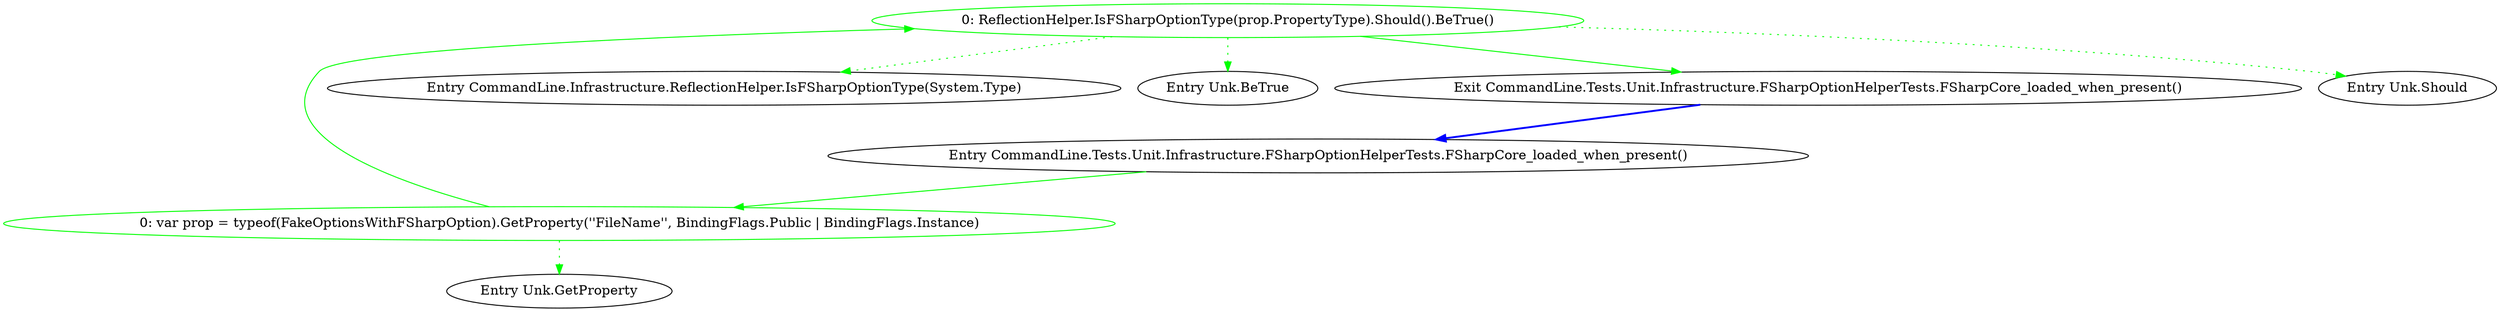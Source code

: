 digraph  {
m0_5 [cluster="CommandLine.Infrastructure.ReflectionHelper.IsFSharpOptionType(System.Type)", file="FSharpOptionHelperTests.cs", label="Entry CommandLine.Infrastructure.ReflectionHelper.IsFSharpOptionType(System.Type)", span="32-32"];
m0_7 [cluster="Unk.BeTrue", file="FSharpOptionHelperTests.cs", label="Entry Unk.BeTrue", span=""];
m0_4 [cluster="Unk.GetProperty", file="FSharpOptionHelperTests.cs", label="Entry Unk.GetProperty", span=""];
m0_0 [cluster="CommandLine.Tests.Unit.Infrastructure.FSharpOptionHelperTests.FSharpCore_loaded_when_present()", file="FSharpOptionHelperTests.cs", label="Entry CommandLine.Tests.Unit.Infrastructure.FSharpOptionHelperTests.FSharpCore_loaded_when_present()", span="11-11"];
m0_1 [cluster="CommandLine.Tests.Unit.Infrastructure.FSharpOptionHelperTests.FSharpCore_loaded_when_present()", color=green, community=0, file="FSharpOptionHelperTests.cs", label="0: var prop = typeof(FakeOptionsWithFSharpOption).GetProperty(''FileName'', BindingFlags.Public | BindingFlags.Instance)", span="13-13"];
m0_2 [cluster="CommandLine.Tests.Unit.Infrastructure.FSharpOptionHelperTests.FSharpCore_loaded_when_present()", color=green, community=0, file="FSharpOptionHelperTests.cs", label="0: ReflectionHelper.IsFSharpOptionType(prop.PropertyType).Should().BeTrue()", span="15-15"];
m0_3 [cluster="CommandLine.Tests.Unit.Infrastructure.FSharpOptionHelperTests.FSharpCore_loaded_when_present()", file="FSharpOptionHelperTests.cs", label="Exit CommandLine.Tests.Unit.Infrastructure.FSharpOptionHelperTests.FSharpCore_loaded_when_present()", span="11-11"];
m0_6 [cluster="Unk.Should", file="FSharpOptionHelperTests.cs", label="Entry Unk.Should", span=""];
m0_0 -> m0_1  [color=green, key=0, style=solid];
m0_1 -> m0_2  [color=green, key=0, style=solid];
m0_1 -> m0_4  [color=green, key=2, style=dotted];
m0_2 -> m0_3  [color=green, key=0, style=solid];
m0_2 -> m0_5  [color=green, key=2, style=dotted];
m0_2 -> m0_6  [color=green, key=2, style=dotted];
m0_2 -> m0_7  [color=green, key=2, style=dotted];
m0_3 -> m0_0  [color=blue, key=0, style=bold];
}
